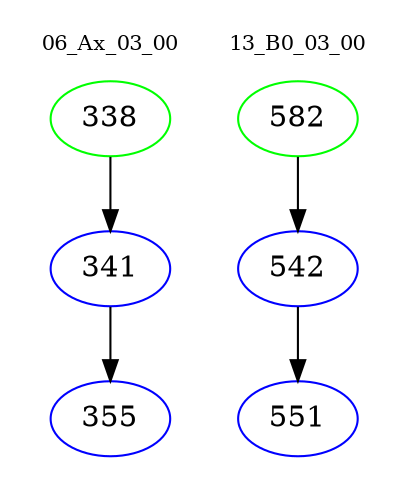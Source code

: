 digraph{
subgraph cluster_0 {
color = white
label = "06_Ax_03_00";
fontsize=10;
T0_338 [label="338", color="green"]
T0_338 -> T0_341 [color="black"]
T0_341 [label="341", color="blue"]
T0_341 -> T0_355 [color="black"]
T0_355 [label="355", color="blue"]
}
subgraph cluster_1 {
color = white
label = "13_B0_03_00";
fontsize=10;
T1_582 [label="582", color="green"]
T1_582 -> T1_542 [color="black"]
T1_542 [label="542", color="blue"]
T1_542 -> T1_551 [color="black"]
T1_551 [label="551", color="blue"]
}
}
